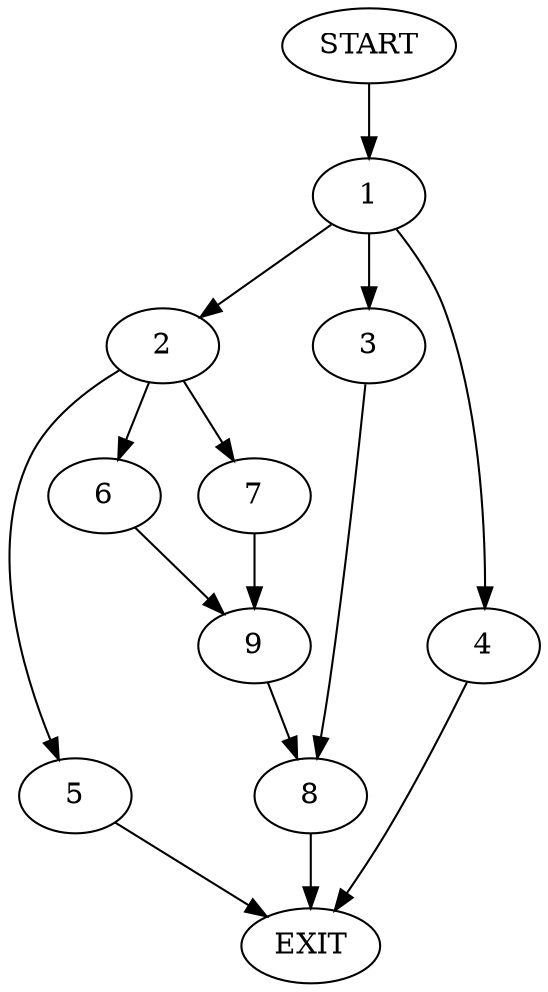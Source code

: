 digraph {
0 [label="START"];
1;
2;
3;
4;
5;
6;
7;
8;
9;
10 [label="EXIT"];
0 -> 1;
1 -> 2;
1 -> 3;
1 -> 4;
2 -> 5;
2 -> 6;
2 -> 7;
3 -> 8;
4 -> 10;
8 -> 10;
6 -> 9;
5 -> 10;
7 -> 9;
9 -> 8;
}